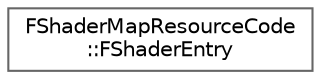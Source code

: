 digraph "Graphical Class Hierarchy"
{
 // INTERACTIVE_SVG=YES
 // LATEX_PDF_SIZE
  bgcolor="transparent";
  edge [fontname=Helvetica,fontsize=10,labelfontname=Helvetica,labelfontsize=10];
  node [fontname=Helvetica,fontsize=10,shape=box,height=0.2,width=0.4];
  rankdir="LR";
  Node0 [id="Node000000",label="FShaderMapResourceCode\l::FShaderEntry",height=0.2,width=0.4,color="grey40", fillcolor="white", style="filled",URL="$da/d01/structFShaderMapResourceCode_1_1FShaderEntry.html",tooltip=" "];
}
